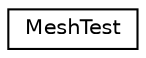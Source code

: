 digraph "Graphical Class Hierarchy"
{
 // LATEX_PDF_SIZE
  edge [fontname="Helvetica",fontsize="10",labelfontname="Helvetica",labelfontsize="10"];
  node [fontname="Helvetica",fontsize="10",shape=record];
  rankdir="LR";
  Node0 [label="MeshTest",height=0.2,width=0.4,color="black", fillcolor="white", style="filled",URL="$class_mesh_test.html",tooltip="MeshTest class."];
}
